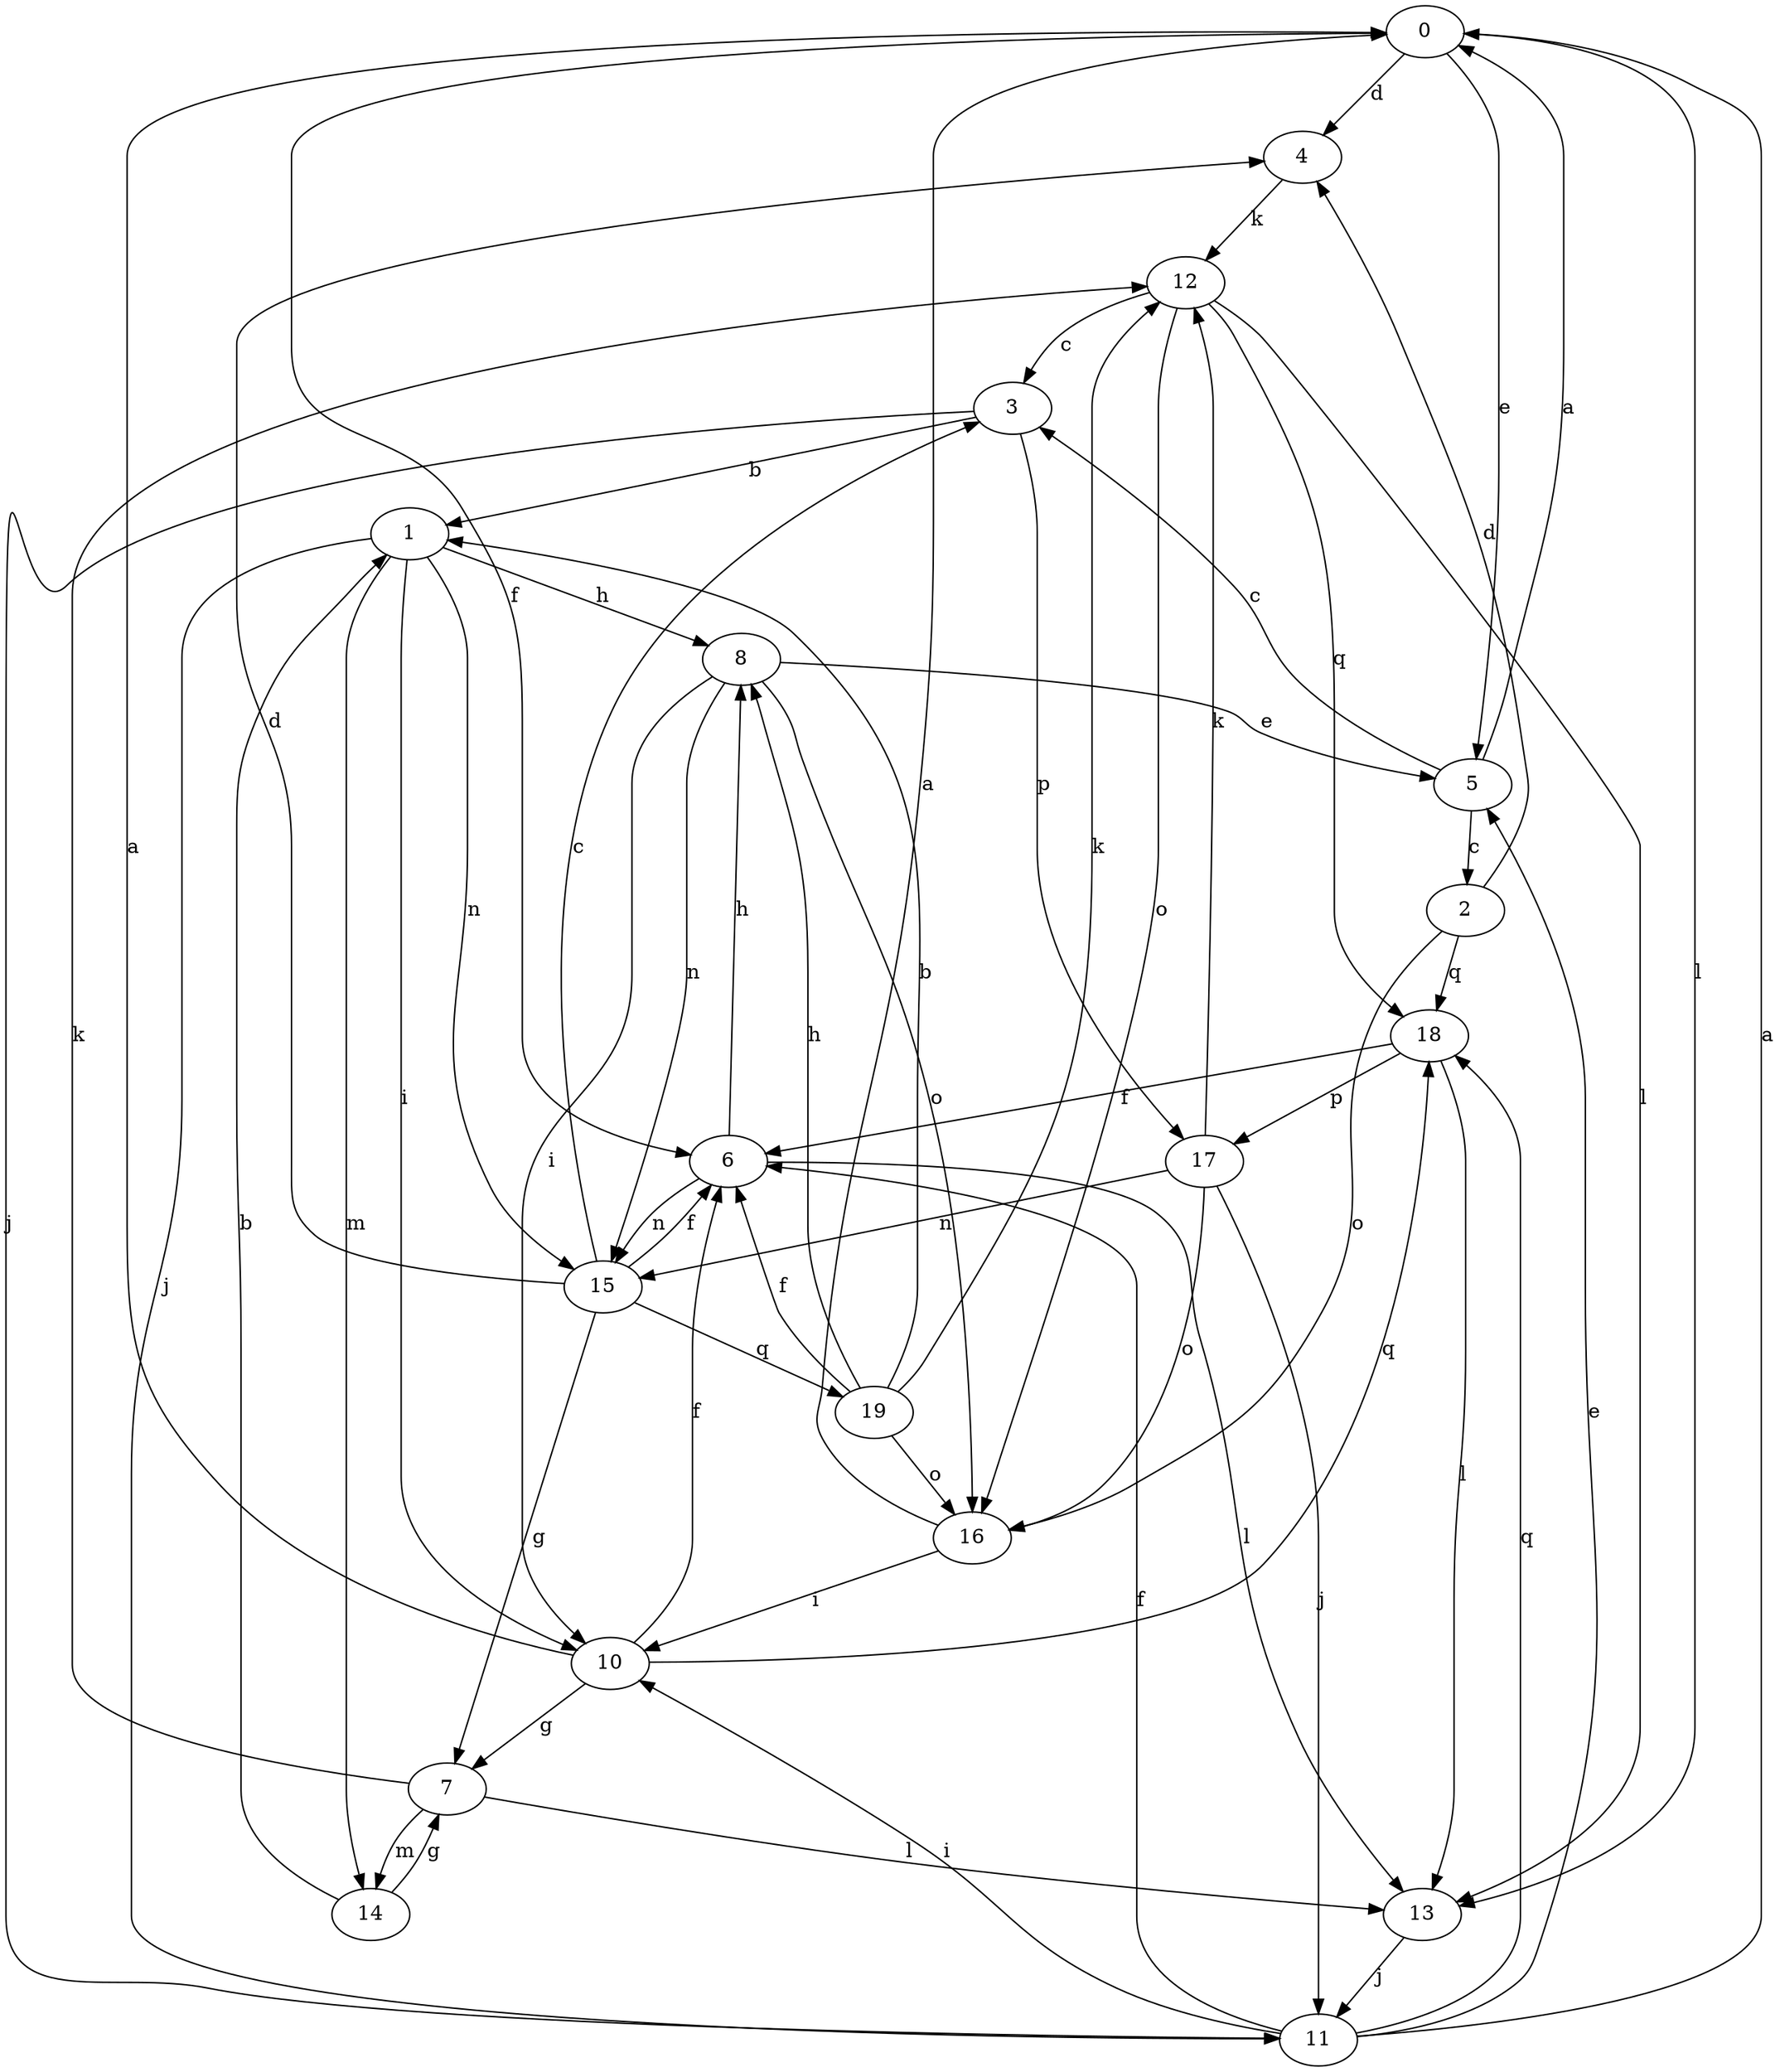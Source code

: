 strict digraph  {
0;
1;
2;
3;
4;
5;
6;
7;
8;
10;
11;
12;
13;
14;
15;
16;
17;
18;
19;
0 -> 4  [label=d];
0 -> 5  [label=e];
0 -> 6  [label=f];
0 -> 13  [label=l];
1 -> 8  [label=h];
1 -> 10  [label=i];
1 -> 11  [label=j];
1 -> 14  [label=m];
1 -> 15  [label=n];
2 -> 4  [label=d];
2 -> 16  [label=o];
2 -> 18  [label=q];
3 -> 1  [label=b];
3 -> 11  [label=j];
3 -> 17  [label=p];
4 -> 12  [label=k];
5 -> 0  [label=a];
5 -> 2  [label=c];
5 -> 3  [label=c];
6 -> 8  [label=h];
6 -> 13  [label=l];
6 -> 15  [label=n];
7 -> 12  [label=k];
7 -> 13  [label=l];
7 -> 14  [label=m];
8 -> 5  [label=e];
8 -> 10  [label=i];
8 -> 15  [label=n];
8 -> 16  [label=o];
10 -> 0  [label=a];
10 -> 6  [label=f];
10 -> 7  [label=g];
10 -> 18  [label=q];
11 -> 0  [label=a];
11 -> 5  [label=e];
11 -> 6  [label=f];
11 -> 10  [label=i];
11 -> 18  [label=q];
12 -> 3  [label=c];
12 -> 13  [label=l];
12 -> 16  [label=o];
12 -> 18  [label=q];
13 -> 11  [label=j];
14 -> 1  [label=b];
14 -> 7  [label=g];
15 -> 3  [label=c];
15 -> 4  [label=d];
15 -> 6  [label=f];
15 -> 7  [label=g];
15 -> 19  [label=q];
16 -> 0  [label=a];
16 -> 10  [label=i];
17 -> 11  [label=j];
17 -> 12  [label=k];
17 -> 15  [label=n];
17 -> 16  [label=o];
18 -> 6  [label=f];
18 -> 13  [label=l];
18 -> 17  [label=p];
19 -> 1  [label=b];
19 -> 6  [label=f];
19 -> 8  [label=h];
19 -> 12  [label=k];
19 -> 16  [label=o];
}
